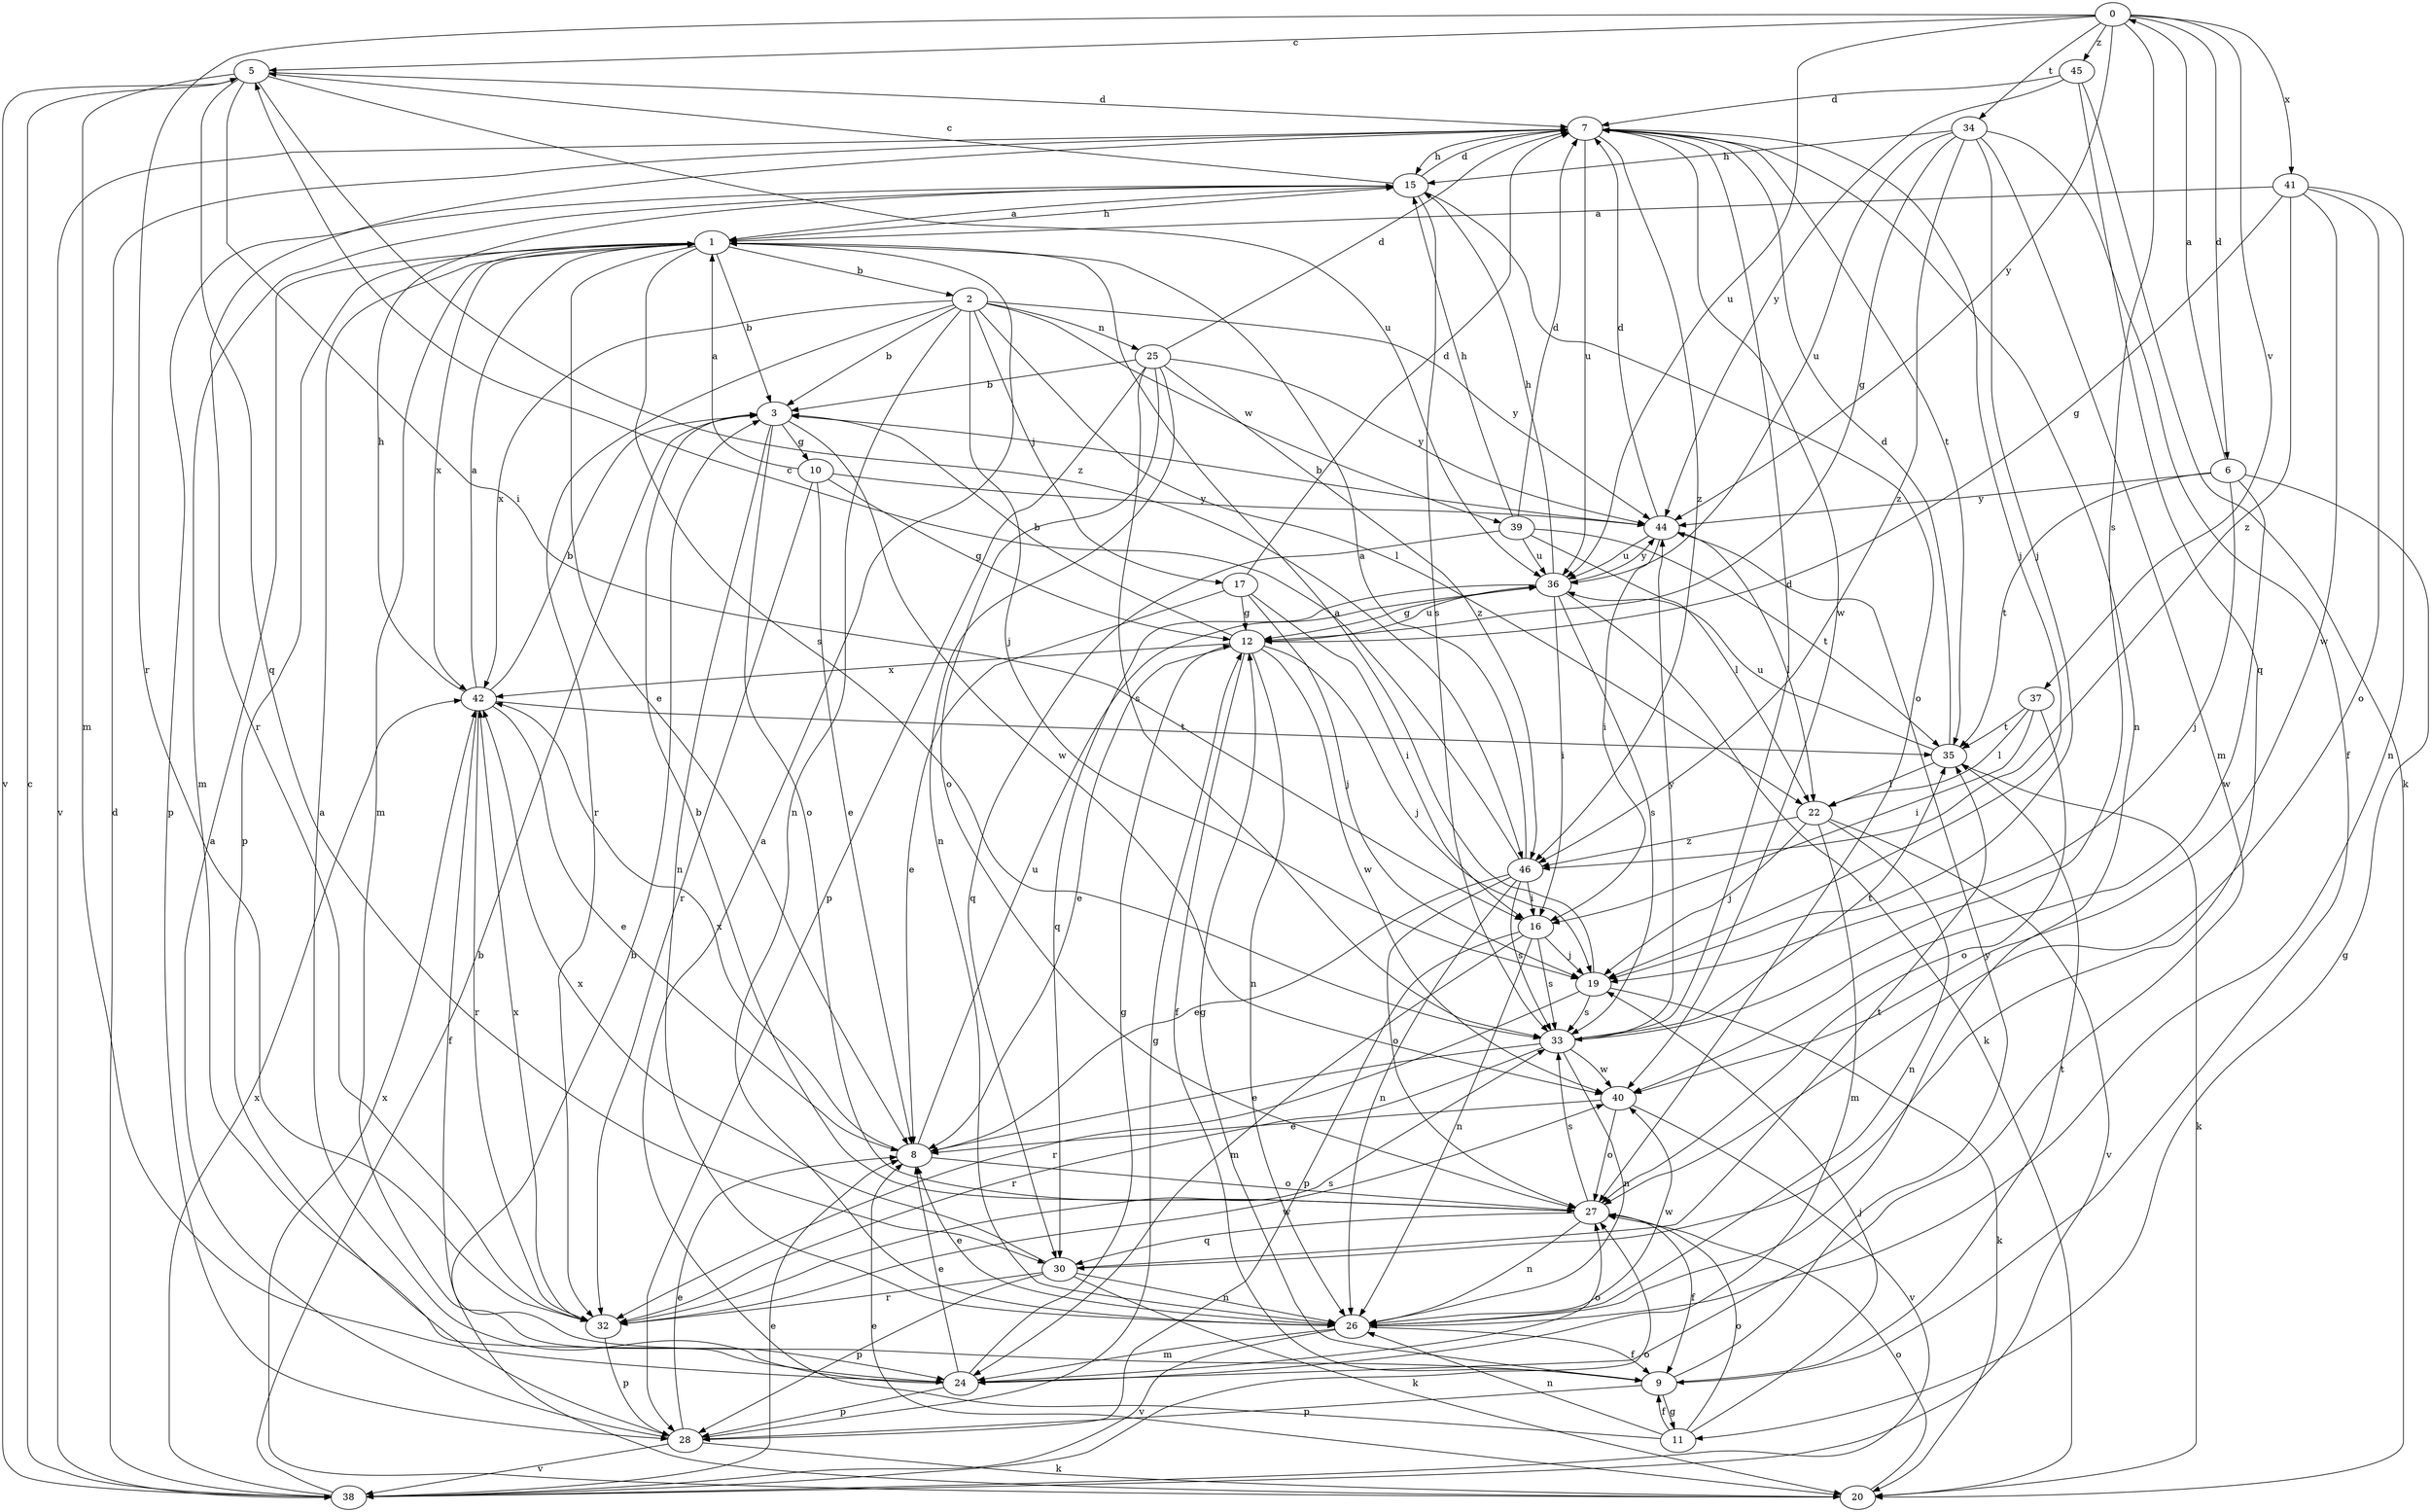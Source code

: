 strict digraph  {
0;
1;
2;
3;
5;
6;
7;
8;
9;
10;
11;
12;
15;
16;
17;
19;
20;
22;
24;
25;
26;
27;
28;
30;
32;
33;
34;
35;
36;
37;
38;
39;
40;
41;
42;
44;
45;
46;
0 -> 5  [label=c];
0 -> 6  [label=d];
0 -> 32  [label=r];
0 -> 33  [label=s];
0 -> 34  [label=t];
0 -> 36  [label=u];
0 -> 37  [label=v];
0 -> 41  [label=x];
0 -> 44  [label=y];
0 -> 45  [label=z];
1 -> 2  [label=b];
1 -> 3  [label=b];
1 -> 8  [label=e];
1 -> 15  [label=h];
1 -> 24  [label=m];
1 -> 28  [label=p];
1 -> 33  [label=s];
1 -> 42  [label=x];
2 -> 3  [label=b];
2 -> 17  [label=j];
2 -> 19  [label=j];
2 -> 22  [label=l];
2 -> 25  [label=n];
2 -> 26  [label=n];
2 -> 32  [label=r];
2 -> 39  [label=w];
2 -> 42  [label=x];
2 -> 44  [label=y];
3 -> 10  [label=g];
3 -> 26  [label=n];
3 -> 27  [label=o];
3 -> 40  [label=w];
5 -> 7  [label=d];
5 -> 16  [label=i];
5 -> 24  [label=m];
5 -> 30  [label=q];
5 -> 36  [label=u];
5 -> 38  [label=v];
5 -> 46  [label=z];
6 -> 0  [label=a];
6 -> 11  [label=g];
6 -> 19  [label=j];
6 -> 35  [label=t];
6 -> 40  [label=w];
6 -> 44  [label=y];
7 -> 15  [label=h];
7 -> 19  [label=j];
7 -> 26  [label=n];
7 -> 32  [label=r];
7 -> 35  [label=t];
7 -> 36  [label=u];
7 -> 38  [label=v];
7 -> 40  [label=w];
7 -> 46  [label=z];
8 -> 27  [label=o];
8 -> 36  [label=u];
8 -> 42  [label=x];
9 -> 11  [label=g];
9 -> 12  [label=g];
9 -> 28  [label=p];
9 -> 35  [label=t];
9 -> 44  [label=y];
10 -> 1  [label=a];
10 -> 8  [label=e];
10 -> 12  [label=g];
10 -> 32  [label=r];
10 -> 44  [label=y];
11 -> 1  [label=a];
11 -> 9  [label=f];
11 -> 19  [label=j];
11 -> 26  [label=n];
11 -> 27  [label=o];
12 -> 3  [label=b];
12 -> 8  [label=e];
12 -> 9  [label=f];
12 -> 19  [label=j];
12 -> 26  [label=n];
12 -> 36  [label=u];
12 -> 40  [label=w];
12 -> 42  [label=x];
15 -> 1  [label=a];
15 -> 5  [label=c];
15 -> 7  [label=d];
15 -> 24  [label=m];
15 -> 27  [label=o];
15 -> 28  [label=p];
15 -> 33  [label=s];
16 -> 19  [label=j];
16 -> 24  [label=m];
16 -> 26  [label=n];
16 -> 28  [label=p];
16 -> 33  [label=s];
17 -> 7  [label=d];
17 -> 8  [label=e];
17 -> 12  [label=g];
17 -> 16  [label=i];
17 -> 19  [label=j];
19 -> 1  [label=a];
19 -> 20  [label=k];
19 -> 32  [label=r];
19 -> 33  [label=s];
20 -> 3  [label=b];
20 -> 8  [label=e];
20 -> 27  [label=o];
20 -> 42  [label=x];
22 -> 19  [label=j];
22 -> 24  [label=m];
22 -> 26  [label=n];
22 -> 38  [label=v];
22 -> 46  [label=z];
24 -> 1  [label=a];
24 -> 8  [label=e];
24 -> 12  [label=g];
24 -> 27  [label=o];
24 -> 28  [label=p];
25 -> 3  [label=b];
25 -> 7  [label=d];
25 -> 26  [label=n];
25 -> 27  [label=o];
25 -> 28  [label=p];
25 -> 33  [label=s];
25 -> 44  [label=y];
25 -> 46  [label=z];
26 -> 8  [label=e];
26 -> 9  [label=f];
26 -> 24  [label=m];
26 -> 38  [label=v];
26 -> 40  [label=w];
27 -> 3  [label=b];
27 -> 9  [label=f];
27 -> 26  [label=n];
27 -> 30  [label=q];
27 -> 33  [label=s];
28 -> 1  [label=a];
28 -> 8  [label=e];
28 -> 12  [label=g];
28 -> 20  [label=k];
28 -> 38  [label=v];
30 -> 20  [label=k];
30 -> 26  [label=n];
30 -> 28  [label=p];
30 -> 32  [label=r];
30 -> 35  [label=t];
30 -> 42  [label=x];
32 -> 28  [label=p];
32 -> 33  [label=s];
32 -> 40  [label=w];
32 -> 42  [label=x];
33 -> 7  [label=d];
33 -> 8  [label=e];
33 -> 26  [label=n];
33 -> 32  [label=r];
33 -> 35  [label=t];
33 -> 40  [label=w];
33 -> 44  [label=y];
34 -> 9  [label=f];
34 -> 12  [label=g];
34 -> 15  [label=h];
34 -> 19  [label=j];
34 -> 24  [label=m];
34 -> 36  [label=u];
34 -> 46  [label=z];
35 -> 7  [label=d];
35 -> 20  [label=k];
35 -> 22  [label=l];
35 -> 36  [label=u];
36 -> 12  [label=g];
36 -> 15  [label=h];
36 -> 16  [label=i];
36 -> 20  [label=k];
36 -> 30  [label=q];
36 -> 33  [label=s];
36 -> 44  [label=y];
37 -> 16  [label=i];
37 -> 22  [label=l];
37 -> 27  [label=o];
37 -> 35  [label=t];
38 -> 3  [label=b];
38 -> 5  [label=c];
38 -> 7  [label=d];
38 -> 8  [label=e];
38 -> 27  [label=o];
38 -> 42  [label=x];
39 -> 7  [label=d];
39 -> 15  [label=h];
39 -> 22  [label=l];
39 -> 30  [label=q];
39 -> 35  [label=t];
39 -> 36  [label=u];
40 -> 8  [label=e];
40 -> 27  [label=o];
40 -> 38  [label=v];
41 -> 1  [label=a];
41 -> 12  [label=g];
41 -> 26  [label=n];
41 -> 27  [label=o];
41 -> 40  [label=w];
41 -> 46  [label=z];
42 -> 1  [label=a];
42 -> 3  [label=b];
42 -> 8  [label=e];
42 -> 9  [label=f];
42 -> 15  [label=h];
42 -> 32  [label=r];
42 -> 35  [label=t];
44 -> 3  [label=b];
44 -> 7  [label=d];
44 -> 16  [label=i];
44 -> 22  [label=l];
44 -> 36  [label=u];
45 -> 7  [label=d];
45 -> 20  [label=k];
45 -> 30  [label=q];
45 -> 44  [label=y];
46 -> 1  [label=a];
46 -> 5  [label=c];
46 -> 8  [label=e];
46 -> 16  [label=i];
46 -> 26  [label=n];
46 -> 27  [label=o];
46 -> 33  [label=s];
}
